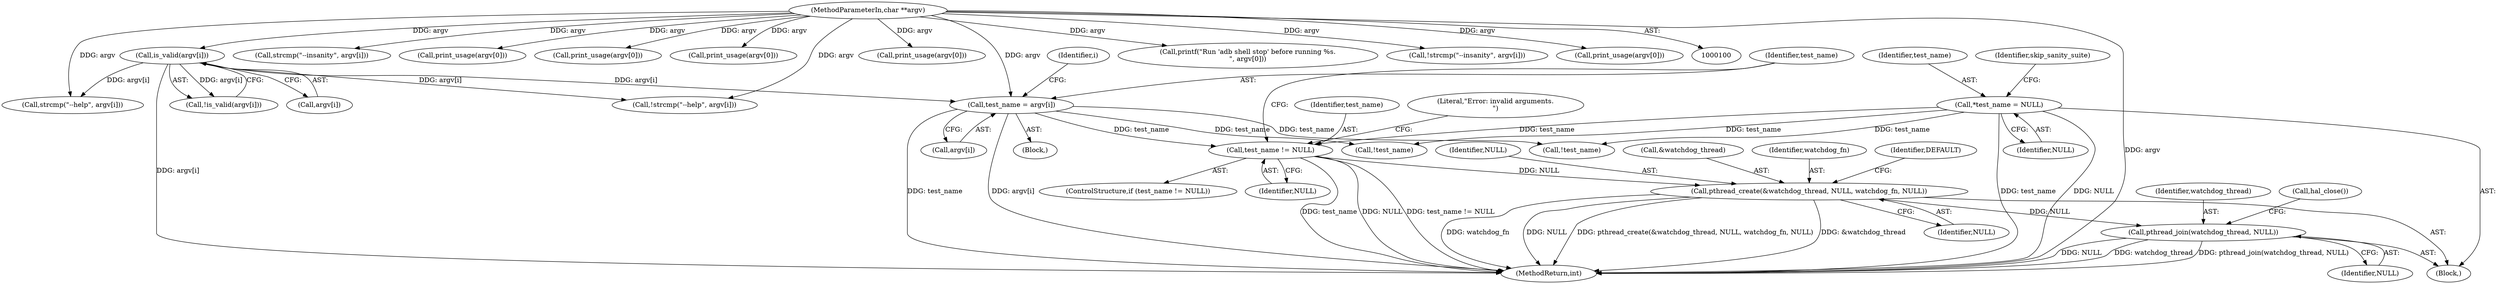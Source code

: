 digraph "0_Android_37c88107679d36c419572732b4af6e18bb2f7dce_5@API" {
"1000297" [label="(Call,pthread_create(&watchdog_thread, NULL, watchdog_fn, NULL))"];
"1000166" [label="(Call,test_name != NULL)"];
"1000179" [label="(Call,test_name = argv[i])"];
"1000151" [label="(Call,is_valid(argv[i]))"];
"1000102" [label="(MethodParameterIn,char **argv)"];
"1000105" [label="(Call,*test_name = NULL)"];
"1000497" [label="(Call,pthread_join(watchdog_thread, NULL))"];
"1000500" [label="(Call,hal_close())"];
"1000297" [label="(Call,pthread_create(&watchdog_thread, NULL, watchdog_fn, NULL))"];
"1000498" [label="(Identifier,watchdog_thread)"];
"1000139" [label="(Call,strcmp(\"--insanity\", argv[i]))"];
"1000158" [label="(Call,print_usage(argv[0]))"];
"1000254" [label="(Call,print_usage(argv[0]))"];
"1000165" [label="(ControlStructure,if (test_name != NULL))"];
"1000300" [label="(Identifier,NULL)"];
"1000298" [label="(Call,&watchdog_thread)"];
"1000106" [label="(Identifier,test_name)"];
"1000172" [label="(Call,print_usage(argv[0]))"];
"1000105" [label="(Call,*test_name = NULL)"];
"1000125" [label="(Call,strcmp(\"--help\", argv[i]))"];
"1000167" [label="(Identifier,test_name)"];
"1000103" [label="(Block,)"];
"1000180" [label="(Identifier,test_name)"];
"1000171" [label="(Literal,\"Error: invalid arguments.\n\")"];
"1000122" [label="(Block,)"];
"1000427" [label="(Call,!test_name)"];
"1000102" [label="(MethodParameterIn,char **argv)"];
"1000206" [label="(Call,print_usage(argv[0]))"];
"1000503" [label="(MethodReturn,int)"];
"1000110" [label="(Identifier,skip_sanity_suite)"];
"1000301" [label="(Identifier,watchdog_fn)"];
"1000150" [label="(Call,!is_valid(argv[i]))"];
"1000499" [label="(Identifier,NULL)"];
"1000168" [label="(Identifier,NULL)"];
"1000302" [label="(Identifier,NULL)"];
"1000166" [label="(Call,test_name != NULL)"];
"1000497" [label="(Call,pthread_join(watchdog_thread, NULL))"];
"1000181" [label="(Call,argv[i])"];
"1000124" [label="(Call,!strcmp(\"--help\", argv[i]))"];
"1000187" [label="(Call,printf(\"Run 'adb shell stop' before running %s.\n\", argv[0]))"];
"1000107" [label="(Identifier,NULL)"];
"1000152" [label="(Call,argv[i])"];
"1000138" [label="(Call,!strcmp(\"--insanity\", argv[i]))"];
"1000131" [label="(Call,print_usage(argv[0]))"];
"1000121" [label="(Identifier,i)"];
"1000179" [label="(Call,test_name = argv[i])"];
"1000305" [label="(Identifier,DEFAULT)"];
"1000151" [label="(Call,is_valid(argv[i]))"];
"1000357" [label="(Call,!test_name)"];
"1000297" -> "1000103"  [label="AST: "];
"1000297" -> "1000302"  [label="CFG: "];
"1000298" -> "1000297"  [label="AST: "];
"1000300" -> "1000297"  [label="AST: "];
"1000301" -> "1000297"  [label="AST: "];
"1000302" -> "1000297"  [label="AST: "];
"1000305" -> "1000297"  [label="CFG: "];
"1000297" -> "1000503"  [label="DDG: &watchdog_thread"];
"1000297" -> "1000503"  [label="DDG: watchdog_fn"];
"1000297" -> "1000503"  [label="DDG: NULL"];
"1000297" -> "1000503"  [label="DDG: pthread_create(&watchdog_thread, NULL, watchdog_fn, NULL)"];
"1000166" -> "1000297"  [label="DDG: NULL"];
"1000297" -> "1000497"  [label="DDG: NULL"];
"1000166" -> "1000165"  [label="AST: "];
"1000166" -> "1000168"  [label="CFG: "];
"1000167" -> "1000166"  [label="AST: "];
"1000168" -> "1000166"  [label="AST: "];
"1000171" -> "1000166"  [label="CFG: "];
"1000180" -> "1000166"  [label="CFG: "];
"1000166" -> "1000503"  [label="DDG: NULL"];
"1000166" -> "1000503"  [label="DDG: test_name != NULL"];
"1000166" -> "1000503"  [label="DDG: test_name"];
"1000179" -> "1000166"  [label="DDG: test_name"];
"1000105" -> "1000166"  [label="DDG: test_name"];
"1000179" -> "1000122"  [label="AST: "];
"1000179" -> "1000181"  [label="CFG: "];
"1000180" -> "1000179"  [label="AST: "];
"1000181" -> "1000179"  [label="AST: "];
"1000121" -> "1000179"  [label="CFG: "];
"1000179" -> "1000503"  [label="DDG: argv[i]"];
"1000179" -> "1000503"  [label="DDG: test_name"];
"1000151" -> "1000179"  [label="DDG: argv[i]"];
"1000102" -> "1000179"  [label="DDG: argv"];
"1000179" -> "1000357"  [label="DDG: test_name"];
"1000179" -> "1000427"  [label="DDG: test_name"];
"1000151" -> "1000150"  [label="AST: "];
"1000151" -> "1000152"  [label="CFG: "];
"1000152" -> "1000151"  [label="AST: "];
"1000150" -> "1000151"  [label="CFG: "];
"1000151" -> "1000503"  [label="DDG: argv[i]"];
"1000151" -> "1000124"  [label="DDG: argv[i]"];
"1000151" -> "1000125"  [label="DDG: argv[i]"];
"1000151" -> "1000150"  [label="DDG: argv[i]"];
"1000102" -> "1000151"  [label="DDG: argv"];
"1000102" -> "1000100"  [label="AST: "];
"1000102" -> "1000503"  [label="DDG: argv"];
"1000102" -> "1000124"  [label="DDG: argv"];
"1000102" -> "1000125"  [label="DDG: argv"];
"1000102" -> "1000131"  [label="DDG: argv"];
"1000102" -> "1000138"  [label="DDG: argv"];
"1000102" -> "1000139"  [label="DDG: argv"];
"1000102" -> "1000158"  [label="DDG: argv"];
"1000102" -> "1000172"  [label="DDG: argv"];
"1000102" -> "1000187"  [label="DDG: argv"];
"1000102" -> "1000206"  [label="DDG: argv"];
"1000102" -> "1000254"  [label="DDG: argv"];
"1000105" -> "1000103"  [label="AST: "];
"1000105" -> "1000107"  [label="CFG: "];
"1000106" -> "1000105"  [label="AST: "];
"1000107" -> "1000105"  [label="AST: "];
"1000110" -> "1000105"  [label="CFG: "];
"1000105" -> "1000503"  [label="DDG: NULL"];
"1000105" -> "1000503"  [label="DDG: test_name"];
"1000105" -> "1000357"  [label="DDG: test_name"];
"1000105" -> "1000427"  [label="DDG: test_name"];
"1000497" -> "1000103"  [label="AST: "];
"1000497" -> "1000499"  [label="CFG: "];
"1000498" -> "1000497"  [label="AST: "];
"1000499" -> "1000497"  [label="AST: "];
"1000500" -> "1000497"  [label="CFG: "];
"1000497" -> "1000503"  [label="DDG: watchdog_thread"];
"1000497" -> "1000503"  [label="DDG: pthread_join(watchdog_thread, NULL)"];
"1000497" -> "1000503"  [label="DDG: NULL"];
}
